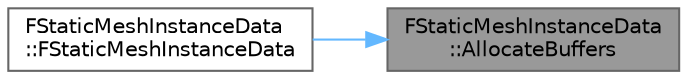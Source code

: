 digraph "FStaticMeshInstanceData::AllocateBuffers"
{
 // INTERACTIVE_SVG=YES
 // LATEX_PDF_SIZE
  bgcolor="transparent";
  edge [fontname=Helvetica,fontsize=10,labelfontname=Helvetica,labelfontsize=10];
  node [fontname=Helvetica,fontsize=10,shape=box,height=0.2,width=0.4];
  rankdir="RL";
  Node1 [id="Node000001",label="FStaticMeshInstanceData\l::AllocateBuffers",height=0.2,width=0.4,color="gray40", fillcolor="grey60", style="filled", fontcolor="black",tooltip=" "];
  Node1 -> Node2 [id="edge1_Node000001_Node000002",dir="back",color="steelblue1",style="solid",tooltip=" "];
  Node2 [id="Node000002",label="FStaticMeshInstanceData\l::FStaticMeshInstanceData",height=0.2,width=0.4,color="grey40", fillcolor="white", style="filled",URL="$d7/dfa/classFStaticMeshInstanceData.html#a8642f4c132c145d693c400468bb3a0b0",tooltip="Constructor."];
}

